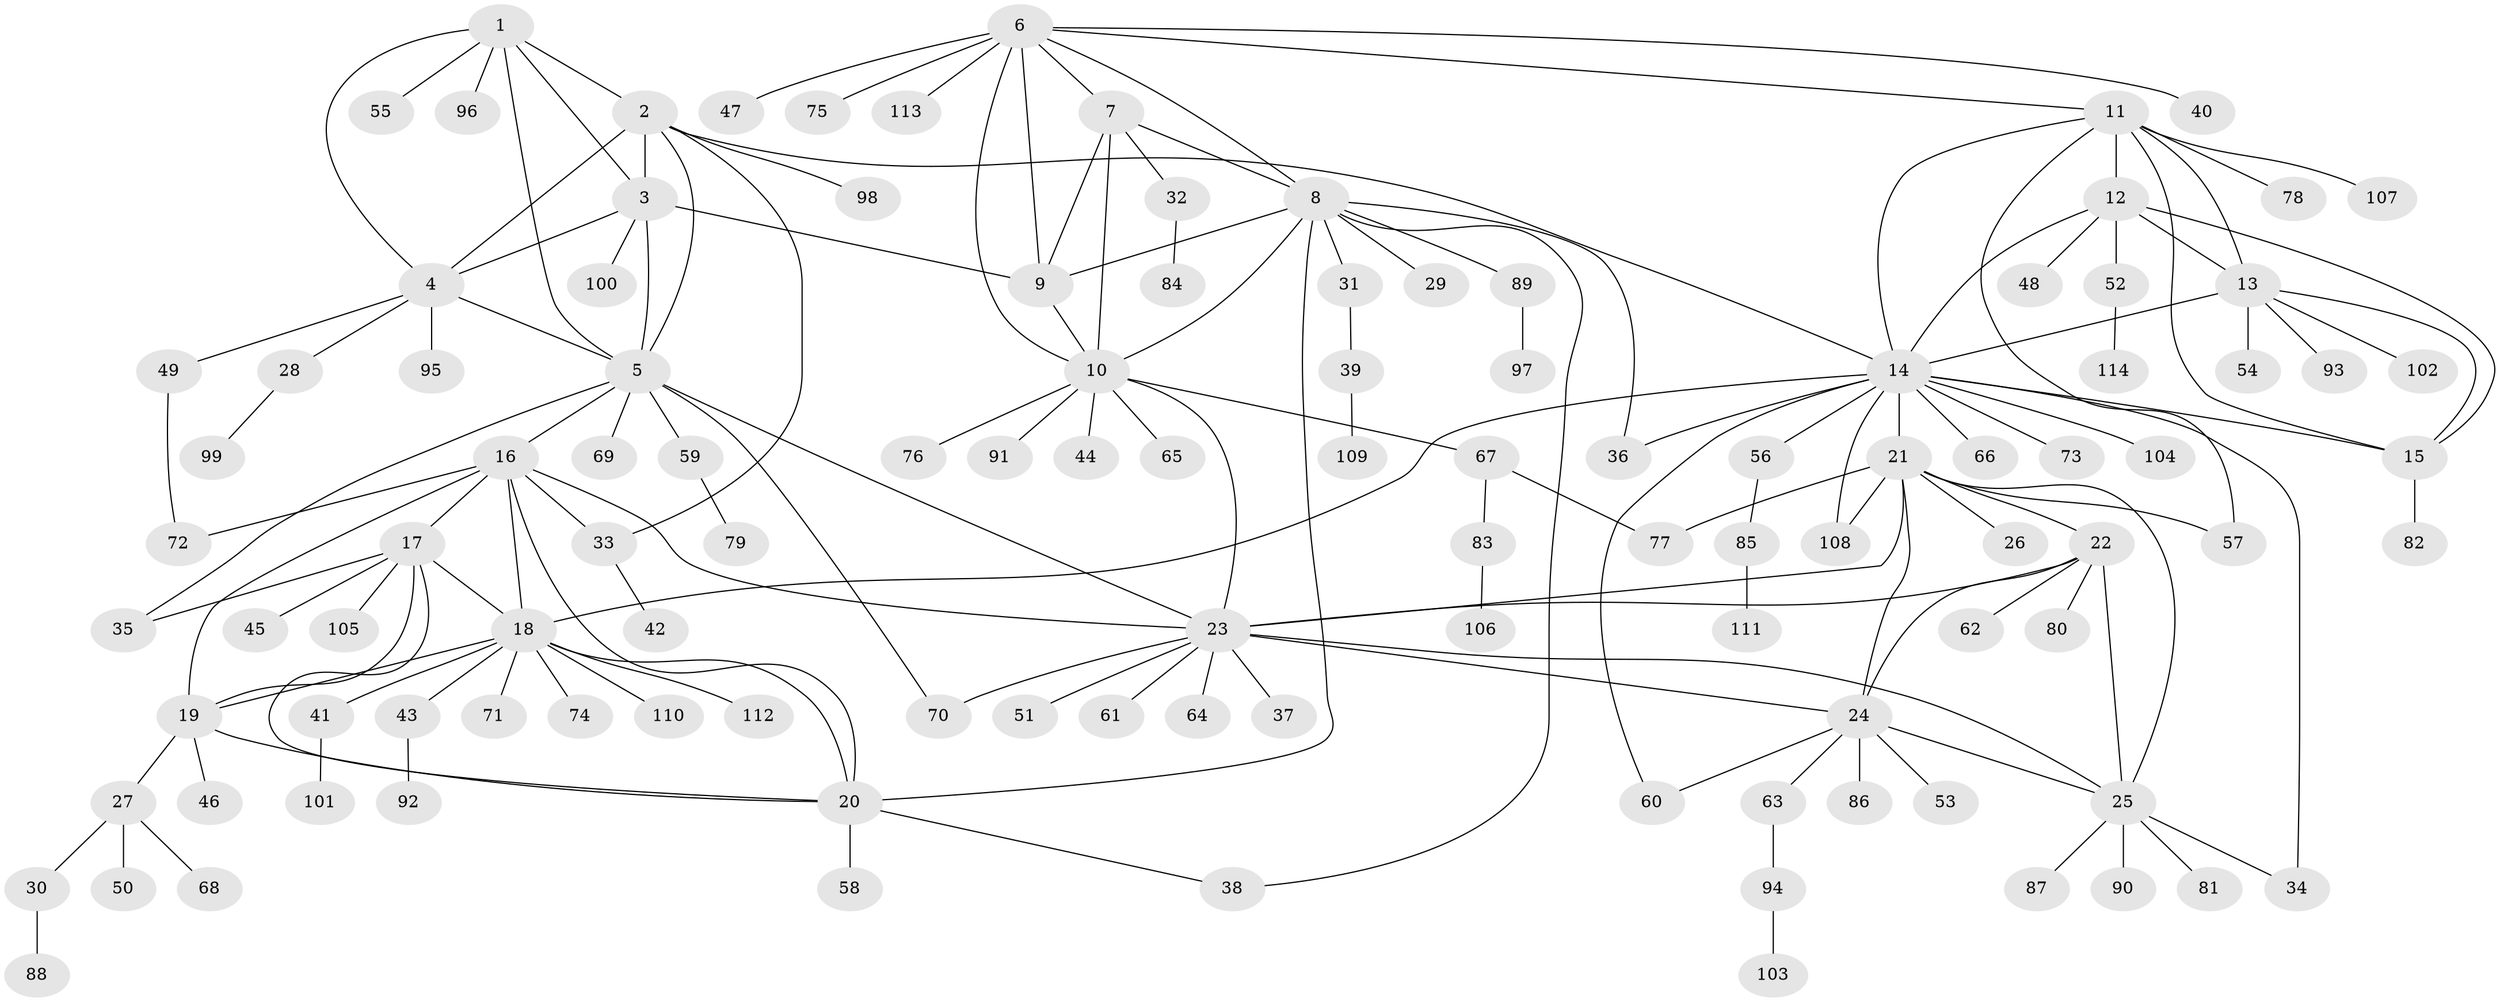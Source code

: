 // Generated by graph-tools (version 1.1) at 2025/37/03/09/25 02:37:15]
// undirected, 114 vertices, 160 edges
graph export_dot {
graph [start="1"]
  node [color=gray90,style=filled];
  1;
  2;
  3;
  4;
  5;
  6;
  7;
  8;
  9;
  10;
  11;
  12;
  13;
  14;
  15;
  16;
  17;
  18;
  19;
  20;
  21;
  22;
  23;
  24;
  25;
  26;
  27;
  28;
  29;
  30;
  31;
  32;
  33;
  34;
  35;
  36;
  37;
  38;
  39;
  40;
  41;
  42;
  43;
  44;
  45;
  46;
  47;
  48;
  49;
  50;
  51;
  52;
  53;
  54;
  55;
  56;
  57;
  58;
  59;
  60;
  61;
  62;
  63;
  64;
  65;
  66;
  67;
  68;
  69;
  70;
  71;
  72;
  73;
  74;
  75;
  76;
  77;
  78;
  79;
  80;
  81;
  82;
  83;
  84;
  85;
  86;
  87;
  88;
  89;
  90;
  91;
  92;
  93;
  94;
  95;
  96;
  97;
  98;
  99;
  100;
  101;
  102;
  103;
  104;
  105;
  106;
  107;
  108;
  109;
  110;
  111;
  112;
  113;
  114;
  1 -- 2;
  1 -- 3;
  1 -- 4;
  1 -- 5;
  1 -- 55;
  1 -- 96;
  2 -- 3;
  2 -- 4;
  2 -- 5;
  2 -- 14;
  2 -- 33;
  2 -- 98;
  3 -- 4;
  3 -- 5;
  3 -- 9;
  3 -- 100;
  4 -- 5;
  4 -- 28;
  4 -- 49;
  4 -- 95;
  5 -- 16;
  5 -- 23;
  5 -- 35;
  5 -- 59;
  5 -- 69;
  5 -- 70;
  6 -- 7;
  6 -- 8;
  6 -- 9;
  6 -- 10;
  6 -- 11;
  6 -- 40;
  6 -- 47;
  6 -- 75;
  6 -- 113;
  7 -- 8;
  7 -- 9;
  7 -- 10;
  7 -- 32;
  8 -- 9;
  8 -- 10;
  8 -- 20;
  8 -- 29;
  8 -- 31;
  8 -- 36;
  8 -- 38;
  8 -- 89;
  9 -- 10;
  10 -- 23;
  10 -- 44;
  10 -- 65;
  10 -- 67;
  10 -- 76;
  10 -- 91;
  11 -- 12;
  11 -- 13;
  11 -- 14;
  11 -- 15;
  11 -- 57;
  11 -- 78;
  11 -- 107;
  12 -- 13;
  12 -- 14;
  12 -- 15;
  12 -- 48;
  12 -- 52;
  13 -- 14;
  13 -- 15;
  13 -- 54;
  13 -- 93;
  13 -- 102;
  14 -- 15;
  14 -- 18;
  14 -- 21;
  14 -- 34;
  14 -- 36;
  14 -- 56;
  14 -- 60;
  14 -- 66;
  14 -- 73;
  14 -- 104;
  14 -- 108;
  15 -- 82;
  16 -- 17;
  16 -- 18;
  16 -- 19;
  16 -- 20;
  16 -- 23;
  16 -- 33;
  16 -- 72;
  17 -- 18;
  17 -- 19;
  17 -- 20;
  17 -- 35;
  17 -- 45;
  17 -- 105;
  18 -- 19;
  18 -- 20;
  18 -- 41;
  18 -- 43;
  18 -- 71;
  18 -- 74;
  18 -- 110;
  18 -- 112;
  19 -- 20;
  19 -- 27;
  19 -- 46;
  20 -- 38;
  20 -- 58;
  21 -- 22;
  21 -- 23;
  21 -- 24;
  21 -- 25;
  21 -- 26;
  21 -- 57;
  21 -- 77;
  21 -- 108;
  22 -- 23;
  22 -- 24;
  22 -- 25;
  22 -- 62;
  22 -- 80;
  23 -- 24;
  23 -- 25;
  23 -- 37;
  23 -- 51;
  23 -- 61;
  23 -- 64;
  23 -- 70;
  24 -- 25;
  24 -- 53;
  24 -- 60;
  24 -- 63;
  24 -- 86;
  25 -- 34;
  25 -- 81;
  25 -- 87;
  25 -- 90;
  27 -- 30;
  27 -- 50;
  27 -- 68;
  28 -- 99;
  30 -- 88;
  31 -- 39;
  32 -- 84;
  33 -- 42;
  39 -- 109;
  41 -- 101;
  43 -- 92;
  49 -- 72;
  52 -- 114;
  56 -- 85;
  59 -- 79;
  63 -- 94;
  67 -- 77;
  67 -- 83;
  83 -- 106;
  85 -- 111;
  89 -- 97;
  94 -- 103;
}
